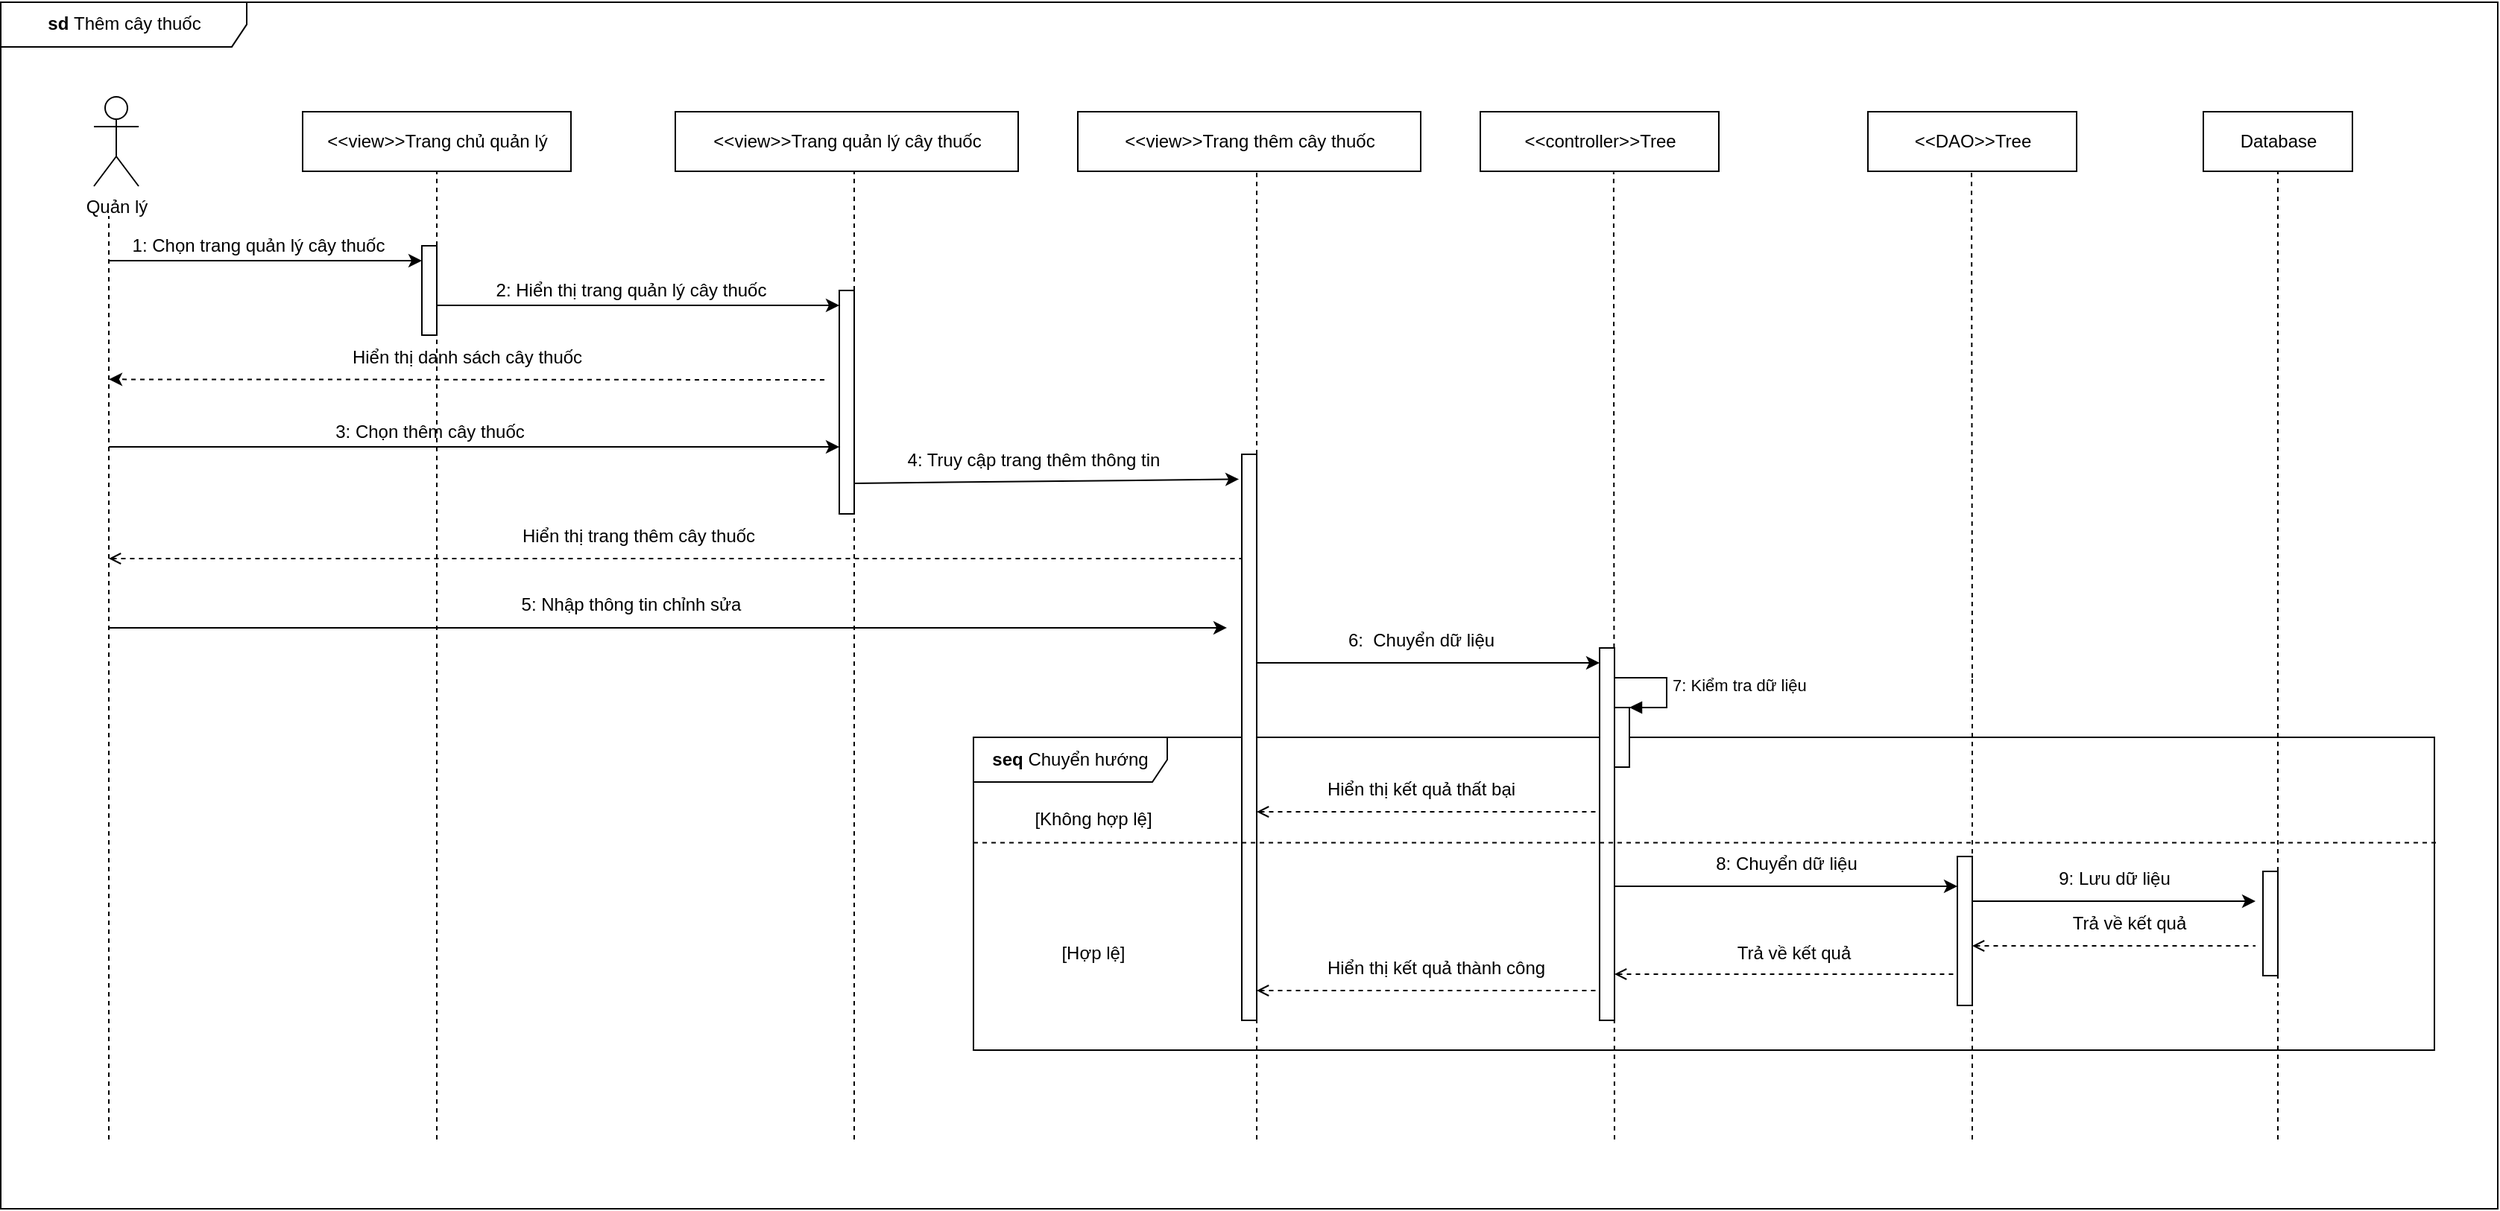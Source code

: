 <mxfile version="20.6.0" type="device"><diagram id="asjjTaxxDbduJ_uwMJDM" name="Page-1"><mxGraphModel dx="1534" dy="831" grid="1" gridSize="10" guides="1" tooltips="1" connect="1" arrows="1" fold="1" page="1" pageScale="1" pageWidth="850" pageHeight="1100" math="0" shadow="0"><root><mxCell id="0"/><mxCell id="1" parent="0"/><mxCell id="Y9XglMHhpvMvOgpMFqkx-15" value="&lt;b&gt;seq&lt;/b&gt; Chuyển hướng" style="shape=umlFrame;whiteSpace=wrap;html=1;width=130;height=30;" vertex="1" parent="1"><mxGeometry x="670" y="530" width="980" height="210" as="geometry"/></mxCell><mxCell id="PbMtfc2Mm91NxUPL8bgm-46" value="&lt;b&gt;sd &lt;/b&gt;Thêm cây thuốc" style="shape=umlFrame;whiteSpace=wrap;html=1;width=165;height=30;" parent="1" vertex="1"><mxGeometry x="17.5" y="36.45" width="1675" height="810" as="geometry"/></mxCell><mxCell id="PbMtfc2Mm91NxUPL8bgm-1" value="Quản lý" style="shape=umlActor;verticalLabelPosition=bottom;verticalAlign=top;html=1;outlineConnect=0;" parent="1" vertex="1"><mxGeometry x="80" y="100" width="30" height="60" as="geometry"/></mxCell><mxCell id="PbMtfc2Mm91NxUPL8bgm-5" value="&amp;lt;&amp;lt;view&amp;gt;&amp;gt;Trang chủ quản lý" style="html=1;" parent="1" vertex="1"><mxGeometry x="220" y="110" width="180" height="40" as="geometry"/></mxCell><mxCell id="PbMtfc2Mm91NxUPL8bgm-6" value="&amp;lt;&amp;lt;controller&amp;gt;&amp;gt;Tree" style="html=1;" parent="1" vertex="1"><mxGeometry x="1010" y="110" width="160" height="40" as="geometry"/></mxCell><mxCell id="PbMtfc2Mm91NxUPL8bgm-7" value="&amp;lt;&amp;lt;DAO&amp;gt;&amp;gt;Tree" style="html=1;" parent="1" vertex="1"><mxGeometry x="1270" y="110" width="140" height="40" as="geometry"/></mxCell><mxCell id="PbMtfc2Mm91NxUPL8bgm-8" value="Database" style="html=1;" parent="1" vertex="1"><mxGeometry x="1495" y="110" width="100" height="40" as="geometry"/></mxCell><mxCell id="PbMtfc2Mm91NxUPL8bgm-10" value="" style="endArrow=none;dashed=1;html=1;rounded=0;" parent="1" edge="1"><mxGeometry width="50" height="50" relative="1" as="geometry"><mxPoint x="90" y="800" as="sourcePoint"/><mxPoint x="90" y="180" as="targetPoint"/></mxGeometry></mxCell><mxCell id="PbMtfc2Mm91NxUPL8bgm-11" value="" style="endArrow=classic;html=1;rounded=0;entryX=0;entryY=0.167;entryDx=0;entryDy=0;entryPerimeter=0;" parent="1" target="PbMtfc2Mm91NxUPL8bgm-15" edge="1"><mxGeometry width="50" height="50" relative="1" as="geometry"><mxPoint x="90" y="210" as="sourcePoint"/><mxPoint x="280" y="211" as="targetPoint"/></mxGeometry></mxCell><mxCell id="PbMtfc2Mm91NxUPL8bgm-12" value="" style="endArrow=none;dashed=1;html=1;rounded=0;entryX=0.5;entryY=1;entryDx=0;entryDy=0;" parent="1" target="PbMtfc2Mm91NxUPL8bgm-5" edge="1"><mxGeometry width="50" height="50" relative="1" as="geometry"><mxPoint x="310" y="800" as="sourcePoint"/><mxPoint x="340" y="200" as="targetPoint"/></mxGeometry></mxCell><mxCell id="PbMtfc2Mm91NxUPL8bgm-13" value="1: Chọn trang quản lý cây thuốc" style="text;html=1;align=center;verticalAlign=middle;resizable=0;points=[];autosize=1;strokeColor=none;fillColor=none;" parent="1" vertex="1"><mxGeometry x="95" y="185" width="190" height="30" as="geometry"/></mxCell><mxCell id="PbMtfc2Mm91NxUPL8bgm-15" value="" style="html=1;points=[];perimeter=orthogonalPerimeter;" parent="1" vertex="1"><mxGeometry x="300" y="200" width="10" height="60" as="geometry"/></mxCell><mxCell id="PbMtfc2Mm91NxUPL8bgm-16" value="" style="endArrow=classic;html=1;rounded=0;" parent="1" edge="1"><mxGeometry width="50" height="50" relative="1" as="geometry"><mxPoint x="310" y="240" as="sourcePoint"/><mxPoint x="580" y="240" as="targetPoint"/></mxGeometry></mxCell><mxCell id="PbMtfc2Mm91NxUPL8bgm-17" value="" style="endArrow=none;dashed=1;html=1;rounded=0;entryX=0.559;entryY=1.017;entryDx=0;entryDy=0;entryPerimeter=0;" parent="1" target="PbMtfc2Mm91NxUPL8bgm-6" edge="1"><mxGeometry width="50" height="50" relative="1" as="geometry"><mxPoint x="1100" y="800" as="sourcePoint"/><mxPoint x="1092.25" y="150" as="targetPoint"/></mxGeometry></mxCell><mxCell id="PbMtfc2Mm91NxUPL8bgm-19" value="" style="endArrow=none;dashed=1;html=1;rounded=0;entryX=0.5;entryY=1;entryDx=0;entryDy=0;startArrow=none;" parent="1" edge="1"><mxGeometry width="50" height="50" relative="1" as="geometry"><mxPoint x="1340" y="490" as="sourcePoint"/><mxPoint x="1339.5" y="150" as="targetPoint"/></mxGeometry></mxCell><mxCell id="PbMtfc2Mm91NxUPL8bgm-24" value="" style="endArrow=none;dashed=1;html=1;rounded=0;entryX=0.5;entryY=1;entryDx=0;entryDy=0;startArrow=none;" parent="1" target="PbMtfc2Mm91NxUPL8bgm-8" edge="1"><mxGeometry width="50" height="50" relative="1" as="geometry"><mxPoint x="1545" y="800" as="sourcePoint"/><mxPoint x="1595" y="270" as="targetPoint"/></mxGeometry></mxCell><mxCell id="PbMtfc2Mm91NxUPL8bgm-44" value="" style="html=1;points=[];perimeter=orthogonalPerimeter;" parent="1" vertex="1"><mxGeometry x="1090" y="470" width="10" height="250" as="geometry"/></mxCell><mxCell id="CXyfDwtnlCf071ItUu4t-3" value="&amp;lt;&amp;lt;view&amp;gt;&amp;gt;Trang quản lý cây thuốc" style="html=1;" parent="1" vertex="1"><mxGeometry x="470" y="110" width="230" height="40" as="geometry"/></mxCell><mxCell id="CXyfDwtnlCf071ItUu4t-4" value="" style="endArrow=none;dashed=1;html=1;rounded=0;" parent="1" edge="1"><mxGeometry width="50" height="50" relative="1" as="geometry"><mxPoint x="590" y="800" as="sourcePoint"/><mxPoint x="590" y="150" as="targetPoint"/></mxGeometry></mxCell><mxCell id="PbMtfc2Mm91NxUPL8bgm-45" value="" style="html=1;points=[];perimeter=orthogonalPerimeter;" parent="1" vertex="1"><mxGeometry x="1330" y="610" width="10" height="100" as="geometry"/></mxCell><mxCell id="S-G5bxxULWOog6-uAbpq-8" value="" style="endArrow=none;dashed=1;html=1;rounded=0;" parent="1" edge="1"><mxGeometry width="50" height="50" relative="1" as="geometry"><mxPoint x="1340" y="800" as="sourcePoint"/><mxPoint x="1340" y="489" as="targetPoint"/></mxGeometry></mxCell><mxCell id="S-G5bxxULWOog6-uAbpq-33" value="2: Hiển thị trang quản lý cây thuốc" style="text;html=1;align=center;verticalAlign=middle;resizable=0;points=[];autosize=1;strokeColor=none;fillColor=none;" parent="1" vertex="1"><mxGeometry x="340" y="215" width="200" height="30" as="geometry"/></mxCell><mxCell id="S-G5bxxULWOog6-uAbpq-38" value="" style="html=1;points=[];perimeter=orthogonalPerimeter;" parent="1" vertex="1"><mxGeometry x="1535" y="620" width="10" height="70" as="geometry"/></mxCell><mxCell id="S-G5bxxULWOog6-uAbpq-41" value="" style="endArrow=classic;html=1;rounded=0;dashed=1;" parent="1" edge="1"><mxGeometry width="50" height="50" relative="1" as="geometry"><mxPoint x="570" y="290" as="sourcePoint"/><mxPoint x="90" y="289.68" as="targetPoint"/></mxGeometry></mxCell><mxCell id="S-G5bxxULWOog6-uAbpq-43" value="" style="html=1;points=[];perimeter=orthogonalPerimeter;" parent="1" vertex="1"><mxGeometry x="580" y="230" width="10" height="150" as="geometry"/></mxCell><mxCell id="S-G5bxxULWOog6-uAbpq-44" value="Hiển thị danh sách cây thuốc" style="text;html=1;align=center;verticalAlign=middle;resizable=0;points=[];autosize=1;strokeColor=none;fillColor=none;" parent="1" vertex="1"><mxGeometry x="240" y="260" width="180" height="30" as="geometry"/></mxCell><mxCell id="S-G5bxxULWOog6-uAbpq-45" value="" style="endArrow=classic;html=1;rounded=0;" parent="1" edge="1"><mxGeometry width="50" height="50" relative="1" as="geometry"><mxPoint x="90" y="335" as="sourcePoint"/><mxPoint x="580" y="335" as="targetPoint"/></mxGeometry></mxCell><mxCell id="S-G5bxxULWOog6-uAbpq-46" value="3: Chọn thêm cây thuốc" style="text;html=1;align=center;verticalAlign=middle;resizable=0;points=[];autosize=1;strokeColor=none;fillColor=none;" parent="1" vertex="1"><mxGeometry x="230" y="310" width="150" height="30" as="geometry"/></mxCell><mxCell id="S-G5bxxULWOog6-uAbpq-51" value="" style="endArrow=classic;html=1;rounded=0;exitX=1.346;exitY=0.695;exitDx=0;exitDy=0;exitPerimeter=0;" parent="1" edge="1"><mxGeometry width="50" height="50" relative="1" as="geometry"><mxPoint x="1340" y="640" as="sourcePoint"/><mxPoint x="1530" y="640" as="targetPoint"/></mxGeometry></mxCell><mxCell id="Y9XglMHhpvMvOgpMFqkx-3" value="&amp;lt;&amp;lt;view&amp;gt;&amp;gt;Trang thêm cây thuốc" style="html=1;" vertex="1" parent="1"><mxGeometry x="740" y="110" width="230" height="40" as="geometry"/></mxCell><mxCell id="Y9XglMHhpvMvOgpMFqkx-4" value="" style="endArrow=none;dashed=1;html=1;rounded=0;startArrow=none;" edge="1" parent="1" source="Y9XglMHhpvMvOgpMFqkx-5"><mxGeometry width="50" height="50" relative="1" as="geometry"><mxPoint x="860" y="560" as="sourcePoint"/><mxPoint x="860" y="150" as="targetPoint"/></mxGeometry></mxCell><mxCell id="Y9XglMHhpvMvOgpMFqkx-5" value="" style="html=1;points=[];perimeter=orthogonalPerimeter;" vertex="1" parent="1"><mxGeometry x="850" y="340" width="10" height="380" as="geometry"/></mxCell><mxCell id="Y9XglMHhpvMvOgpMFqkx-6" value="" style="endArrow=none;dashed=1;html=1;rounded=0;" edge="1" parent="1"><mxGeometry width="50" height="50" relative="1" as="geometry"><mxPoint x="860" y="740" as="sourcePoint"/><mxPoint x="860" y="730" as="targetPoint"/></mxGeometry></mxCell><mxCell id="Y9XglMHhpvMvOgpMFqkx-9" value="" style="endArrow=classic;html=1;rounded=0;" edge="1" parent="1"><mxGeometry width="50" height="50" relative="1" as="geometry"><mxPoint x="90" y="456.45" as="sourcePoint"/><mxPoint x="840" y="456.45" as="targetPoint"/></mxGeometry></mxCell><mxCell id="Y9XglMHhpvMvOgpMFqkx-10" value="5: Nhập thông tin chỉnh sửa" style="text;html=1;align=center;verticalAlign=middle;resizable=0;points=[];autosize=1;strokeColor=none;fillColor=none;" vertex="1" parent="1"><mxGeometry x="355" y="426.45" width="170" height="30" as="geometry"/></mxCell><mxCell id="Y9XglMHhpvMvOgpMFqkx-11" value="" style="endArrow=classic;html=1;rounded=0;" edge="1" parent="1"><mxGeometry width="50" height="50" relative="1" as="geometry"><mxPoint x="860" y="480" as="sourcePoint"/><mxPoint x="1090" y="480" as="targetPoint"/></mxGeometry></mxCell><mxCell id="Y9XglMHhpvMvOgpMFqkx-12" value="6:&amp;nbsp; Chuyển dữ liệu" style="text;html=1;align=center;verticalAlign=middle;resizable=0;points=[];autosize=1;strokeColor=none;fillColor=none;" vertex="1" parent="1"><mxGeometry x="910" y="450" width="120" height="30" as="geometry"/></mxCell><mxCell id="Y9XglMHhpvMvOgpMFqkx-13" value="" style="html=1;points=[];perimeter=orthogonalPerimeter;" vertex="1" parent="1"><mxGeometry x="1100" y="510" width="10" height="40" as="geometry"/></mxCell><mxCell id="Y9XglMHhpvMvOgpMFqkx-14" value="7: Kiểm tra dữ liệu&amp;nbsp;" style="edgeStyle=orthogonalEdgeStyle;html=1;align=left;spacingLeft=2;endArrow=block;rounded=0;entryX=1;entryY=0;" edge="1" target="Y9XglMHhpvMvOgpMFqkx-13" parent="1"><mxGeometry relative="1" as="geometry"><mxPoint x="1100" y="490" as="sourcePoint"/><Array as="points"><mxPoint x="1135" y="490"/><mxPoint x="1135" y="510"/></Array></mxGeometry></mxCell><mxCell id="Y9XglMHhpvMvOgpMFqkx-16" value="" style="endArrow=none;dashed=1;html=1;rounded=0;startArrow=open;startFill=0;entryX=0;entryY=0.769;entryDx=0;entryDy=0;entryPerimeter=0;" edge="1" parent="1"><mxGeometry width="50" height="50" relative="1" as="geometry"><mxPoint x="860" y="580" as="sourcePoint"/><mxPoint x="1090" y="580" as="targetPoint"/></mxGeometry></mxCell><mxCell id="Y9XglMHhpvMvOgpMFqkx-17" value="Hiển thị kết quả thất bại" style="text;html=1;align=center;verticalAlign=middle;resizable=0;points=[];autosize=1;strokeColor=none;fillColor=none;" vertex="1" parent="1"><mxGeometry x="895" y="550" width="150" height="30" as="geometry"/></mxCell><mxCell id="Y9XglMHhpvMvOgpMFqkx-18" value="" style="endArrow=classic;html=1;rounded=0;exitX=1.346;exitY=0.695;exitDx=0;exitDy=0;exitPerimeter=0;" edge="1" parent="1"><mxGeometry width="50" height="50" relative="1" as="geometry"><mxPoint x="1100" y="630.0" as="sourcePoint"/><mxPoint x="1330" y="630" as="targetPoint"/></mxGeometry></mxCell><mxCell id="Y9XglMHhpvMvOgpMFqkx-20" value="8: Chuyển dữ liệu" style="text;html=1;align=center;verticalAlign=middle;resizable=0;points=[];autosize=1;strokeColor=none;fillColor=none;" vertex="1" parent="1"><mxGeometry x="1155" y="600" width="120" height="30" as="geometry"/></mxCell><mxCell id="Y9XglMHhpvMvOgpMFqkx-21" value="9: Lưu dữ liệu" style="text;html=1;align=center;verticalAlign=middle;resizable=0;points=[];autosize=1;strokeColor=none;fillColor=none;" vertex="1" parent="1"><mxGeometry x="1385" y="610" width="100" height="30" as="geometry"/></mxCell><mxCell id="Y9XglMHhpvMvOgpMFqkx-22" value="" style="endArrow=none;dashed=1;html=1;rounded=0;startArrow=open;startFill=0;" edge="1" parent="1"><mxGeometry width="50" height="50" relative="1" as="geometry"><mxPoint x="1340" y="670" as="sourcePoint"/><mxPoint x="1530" y="670" as="targetPoint"/></mxGeometry></mxCell><mxCell id="Y9XglMHhpvMvOgpMFqkx-23" value="Trả về kết quả" style="text;html=1;align=center;verticalAlign=middle;resizable=0;points=[];autosize=1;strokeColor=none;fillColor=none;" vertex="1" parent="1"><mxGeometry x="1395" y="640" width="100" height="30" as="geometry"/></mxCell><mxCell id="Y9XglMHhpvMvOgpMFqkx-24" value="" style="endArrow=none;dashed=1;html=1;rounded=0;startArrow=open;startFill=0;" edge="1" parent="1"><mxGeometry width="50" height="50" relative="1" as="geometry"><mxPoint x="1100" y="689" as="sourcePoint"/><mxPoint x="1330" y="689" as="targetPoint"/></mxGeometry></mxCell><mxCell id="Y9XglMHhpvMvOgpMFqkx-25" value="Trả về kết quả" style="text;html=1;align=center;verticalAlign=middle;resizable=0;points=[];autosize=1;strokeColor=none;fillColor=none;" vertex="1" parent="1"><mxGeometry x="1170" y="660" width="100" height="30" as="geometry"/></mxCell><mxCell id="Y9XglMHhpvMvOgpMFqkx-26" value="" style="endArrow=none;dashed=1;html=1;rounded=0;startArrow=open;startFill=0;" edge="1" parent="1"><mxGeometry width="50" height="50" relative="1" as="geometry"><mxPoint x="860" y="700" as="sourcePoint"/><mxPoint x="1090" y="700" as="targetPoint"/></mxGeometry></mxCell><mxCell id="Y9XglMHhpvMvOgpMFqkx-27" value="Hiển thị kết quả thành công" style="text;html=1;align=center;verticalAlign=middle;resizable=0;points=[];autosize=1;strokeColor=none;fillColor=none;" vertex="1" parent="1"><mxGeometry x="895" y="670" width="170" height="30" as="geometry"/></mxCell><mxCell id="Y9XglMHhpvMvOgpMFqkx-29" value="[Hợp lệ]" style="text;html=1;align=center;verticalAlign=middle;resizable=0;points=[];autosize=1;strokeColor=none;fillColor=none;" vertex="1" parent="1"><mxGeometry x="715" y="660" width="70" height="30" as="geometry"/></mxCell><mxCell id="Y9XglMHhpvMvOgpMFqkx-30" value="[Không hợp lệ]" style="text;html=1;align=center;verticalAlign=middle;resizable=0;points=[];autosize=1;strokeColor=none;fillColor=none;" vertex="1" parent="1"><mxGeometry x="700" y="570" width="100" height="30" as="geometry"/></mxCell><mxCell id="Y9XglMHhpvMvOgpMFqkx-31" value="" style="endArrow=none;dashed=1;html=1;rounded=0;entryX=1.004;entryY=0.337;entryDx=0;entryDy=0;entryPerimeter=0;exitX=0;exitY=0.337;exitDx=0;exitDy=0;exitPerimeter=0;" edge="1" parent="1" source="Y9XglMHhpvMvOgpMFqkx-15" target="Y9XglMHhpvMvOgpMFqkx-15"><mxGeometry width="50" height="50" relative="1" as="geometry"><mxPoint x="850" y="720" as="sourcePoint"/><mxPoint x="900" y="670" as="targetPoint"/></mxGeometry></mxCell><mxCell id="Y9XglMHhpvMvOgpMFqkx-34" value="" style="endArrow=classic;html=1;rounded=0;entryX=-0.195;entryY=0.044;entryDx=0;entryDy=0;entryPerimeter=0;" edge="1" parent="1" target="Y9XglMHhpvMvOgpMFqkx-5"><mxGeometry width="50" height="50" relative="1" as="geometry"><mxPoint x="590" y="359.47" as="sourcePoint"/><mxPoint x="840" y="359.47" as="targetPoint"/></mxGeometry></mxCell><mxCell id="Y9XglMHhpvMvOgpMFqkx-35" value="4: Truy cập trang thêm thông tin" style="text;html=1;align=center;verticalAlign=middle;resizable=0;points=[];autosize=1;strokeColor=none;fillColor=none;" vertex="1" parent="1"><mxGeometry x="615" y="329.47" width="190" height="30" as="geometry"/></mxCell><mxCell id="Y9XglMHhpvMvOgpMFqkx-36" value="" style="endArrow=none;dashed=1;html=1;rounded=0;startArrow=open;startFill=0;entryX=0;entryY=0.769;entryDx=0;entryDy=0;entryPerimeter=0;" edge="1" parent="1"><mxGeometry width="50" height="50" relative="1" as="geometry"><mxPoint x="90" y="410" as="sourcePoint"/><mxPoint x="850" y="410" as="targetPoint"/></mxGeometry></mxCell><mxCell id="Y9XglMHhpvMvOgpMFqkx-37" value="Hiển thị trang thêm cây thuốc" style="text;html=1;align=center;verticalAlign=middle;resizable=0;points=[];autosize=1;strokeColor=none;fillColor=none;" vertex="1" parent="1"><mxGeometry x="355" y="380" width="180" height="30" as="geometry"/></mxCell><mxCell id="Y9XglMHhpvMvOgpMFqkx-38" value="" style="endArrow=none;dashed=1;html=1;rounded=0;startArrow=none;" edge="1" parent="1"><mxGeometry width="50" height="50" relative="1" as="geometry"><mxPoint x="860" y="800" as="sourcePoint"/><mxPoint x="860" y="720.0" as="targetPoint"/></mxGeometry></mxCell></root></mxGraphModel></diagram></mxfile>